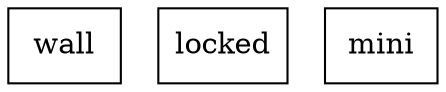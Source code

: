 graph room {
 node [shape="box"]; wall [pos="1,1!"]; wall [pos="2,1!"]; wall [pos="3,1!"]; wall [pos="4,1!"]; wall [pos="5,1!"]; wall [pos="6,1!"]; wall [pos="7,1!"]; wall [pos="8,1!"]; wall [pos="9,1!"]; wall [pos="10,1!"]; wall [pos="11,1!"]; wall [pos="12,1!"]; wall [pos="13,1!"]; wall [pos="14,1!"]; wall [pos="1,2!"]; wall [pos="14,2!"]; wall [pos="1,3!"]; wall [pos="14,3!"]; wall [pos="1,4!"]; wall [pos="14,4!"]; wall [pos="1,5!"]; wall [pos="1,6!"]; wall [pos="14,6!"]; wall [pos="1,7!"]; wall [pos="14,7!"]; wall [pos="1,8!"]; wall [pos="14,8!"]; wall [pos="1,9!"]; wall [pos="2,9!"]; wall [pos="3,9!"]; wall [pos="4,9!"]; wall [pos="5,9!"]; wall [pos="6,9!"]; wall [pos="7,9!"]; wall [pos="8,9!"]; wall [pos="9,9!"]; wall [pos="10,9!"]; wall [pos="11,9!"]; wall [pos="12,9!"]; wall [pos="13,9!"]; wall [pos="14,9!"]; locked [pos="14,5!"]; mini [pos="3,4!"]; }